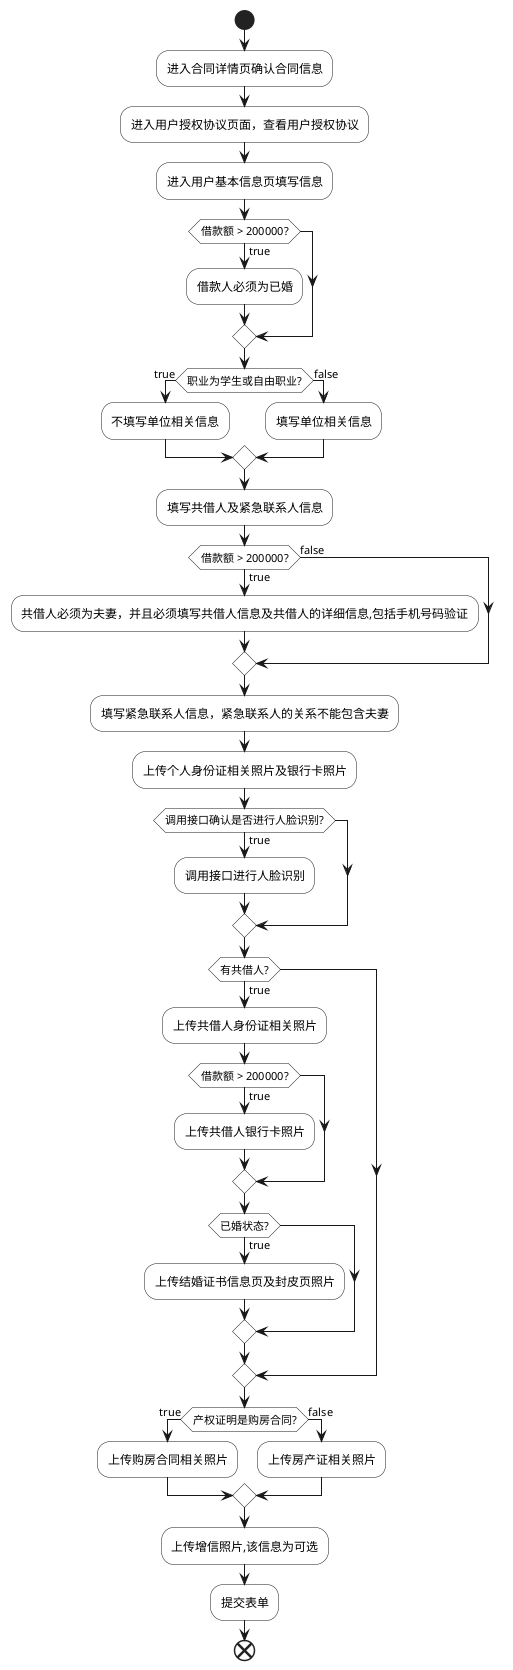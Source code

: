 @startuml 家装填单流程
skinparam handwritten true;
skinparam backgroundColor #FFFFFF;
skinparam activityBackgroundColor #FFFFFF;
start
:进入合同详情页确认合同信息;
:进入用户授权协议页面，查看用户授权协议;
:进入用户基本信息页填写信息;
if (借款额 > 200000?) then(true)
  :借款人必须为已婚;
endif
if (职业为学生或自由职业?) then(true)
  :不填写单位相关信息;
else (false)
  :填写单位相关信息;
endif
:填写共借人及紧急联系人信息;
if (借款额 > 200000?) then(true)
  :共借人必须为夫妻，并且必须填写共借人信息及共借人的详细信息,包括手机号码验证;
else (false)
endif
:填写紧急联系人信息，紧急联系人的关系不能包含夫妻;
:上传个人身份证相关照片及银行卡照片;
if (调用接口确认是否进行人脸识别?) then(true)
  :调用接口进行人脸识别;
endif
if (有共借人?) then(true)
  :上传共借人身份证相关照片;
  if (借款额 > 200000?) then(true)
    :上传共借人银行卡照片;
  endif
  if (已婚状态?) then(true)
    :上传结婚证书信息页及封皮页照片;
  endif
endif
if (产权证明是购房合同?) then(true)
  :上传购房合同相关照片;
else (false)
  :上传房产证相关照片;
endif
:上传增信照片,该信息为可选;
:提交表单;
end
@enduml